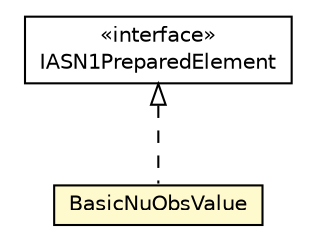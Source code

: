 #!/usr/local/bin/dot
#
# Class diagram 
# Generated by UMLGraph version R5_6-24-gf6e263 (http://www.umlgraph.org/)
#

digraph G {
	edge [fontname="Helvetica",fontsize=10,labelfontname="Helvetica",labelfontsize=10];
	node [fontname="Helvetica",fontsize=10,shape=plaintext];
	nodesep=0.25;
	ranksep=0.5;
	// org.universAAL.lddi.lib.ieeex73std.org.bn.coders.IASN1PreparedElement
	c104522 [label=<<table title="org.universAAL.lddi.lib.ieeex73std.org.bn.coders.IASN1PreparedElement" border="0" cellborder="1" cellspacing="0" cellpadding="2" port="p" href="../../org/bn/coders/IASN1PreparedElement.html">
		<tr><td><table border="0" cellspacing="0" cellpadding="1">
<tr><td align="center" balign="center"> &#171;interface&#187; </td></tr>
<tr><td align="center" balign="center"> IASN1PreparedElement </td></tr>
		</table></td></tr>
		</table>>, URL="../../org/bn/coders/IASN1PreparedElement.html", fontname="Helvetica", fontcolor="black", fontsize=10.0];
	// org.universAAL.lddi.lib.ieeex73std.x73.p20601.BasicNuObsValue
	c104568 [label=<<table title="org.universAAL.lddi.lib.ieeex73std.x73.p20601.BasicNuObsValue" border="0" cellborder="1" cellspacing="0" cellpadding="2" port="p" bgcolor="lemonChiffon" href="./BasicNuObsValue.html">
		<tr><td><table border="0" cellspacing="0" cellpadding="1">
<tr><td align="center" balign="center"> BasicNuObsValue </td></tr>
		</table></td></tr>
		</table>>, URL="./BasicNuObsValue.html", fontname="Helvetica", fontcolor="black", fontsize=10.0];
	//org.universAAL.lddi.lib.ieeex73std.x73.p20601.BasicNuObsValue implements org.universAAL.lddi.lib.ieeex73std.org.bn.coders.IASN1PreparedElement
	c104522:p -> c104568:p [dir=back,arrowtail=empty,style=dashed];
}


